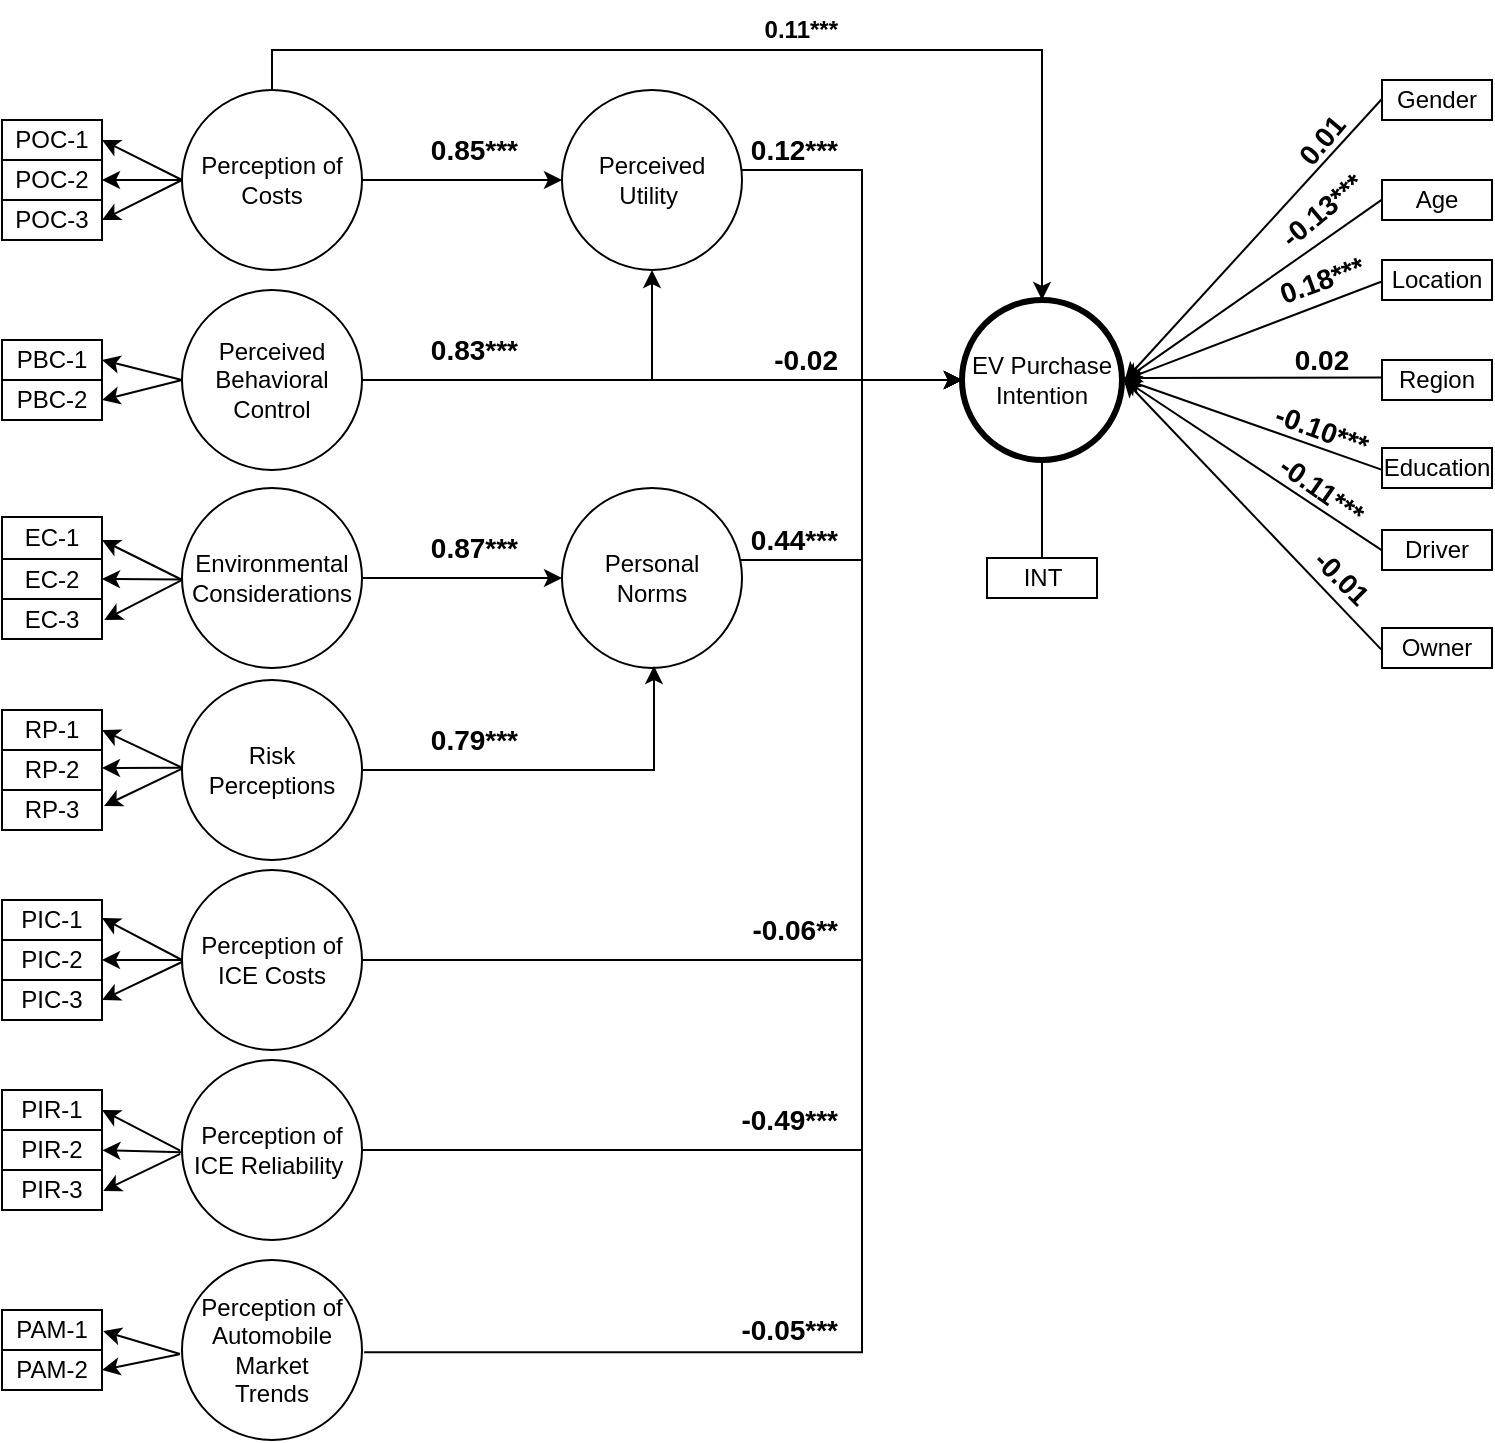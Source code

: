 <mxfile version="21.2.1" type="github" pages="2">
  <diagram name="Page-1" id="kJrWrPGSgi8lEbWL6mTn">
    <mxGraphModel dx="610" dy="342" grid="1" gridSize="10" guides="1" tooltips="1" connect="0" arrows="1" fold="1" page="1" pageScale="1" pageWidth="1169" pageHeight="827" math="0" shadow="0">
      <root>
        <mxCell id="0" />
        <mxCell id="1" parent="0" />
        <mxCell id="4Z4QWcQPId7kMESxNDQH-48" value="0.01" style="text;strokeColor=none;align=center;fillColor=none;html=1;verticalAlign=middle;whiteSpace=wrap;rounded=0;rotation=-50;fontSize=14;fontStyle=1" parent="1" vertex="1">
          <mxGeometry x="770" y="135" width="60" height="30" as="geometry" />
        </mxCell>
        <mxCell id="4Z4QWcQPId7kMESxNDQH-49" value="-0.13***" style="text;strokeColor=none;align=center;fillColor=none;html=1;verticalAlign=middle;whiteSpace=wrap;rounded=0;rotation=-40;fontSize=14;fontStyle=1" parent="1" vertex="1">
          <mxGeometry x="770" y="170" width="60" height="30" as="geometry" />
        </mxCell>
        <mxCell id="4Z4QWcQPId7kMESxNDQH-50" value="0.18***" style="text;strokeColor=none;align=center;fillColor=none;html=1;verticalAlign=middle;whiteSpace=wrap;rounded=0;rotation=-20;fontSize=14;fontStyle=1" parent="1" vertex="1">
          <mxGeometry x="770" y="205" width="60" height="30" as="geometry" />
        </mxCell>
        <mxCell id="4Z4QWcQPId7kMESxNDQH-52" value="-0.10***" style="text;strokeColor=none;align=center;fillColor=none;html=1;verticalAlign=middle;whiteSpace=wrap;rounded=0;rotation=20;fontSize=14;fontStyle=1" parent="1" vertex="1">
          <mxGeometry x="770" y="280" width="60" height="30" as="geometry" />
        </mxCell>
        <mxCell id="4Z4QWcQPId7kMESxNDQH-51" value="0.02" style="text;strokeColor=none;align=center;fillColor=none;html=1;verticalAlign=middle;whiteSpace=wrap;rounded=0;rotation=0;fontSize=14;fontStyle=1" parent="1" vertex="1">
          <mxGeometry x="770" y="245" width="60" height="30" as="geometry" />
        </mxCell>
        <mxCell id="4Z4QWcQPId7kMESxNDQH-2" value="0.11***" style="text;align=right;html=1;verticalAlign=middle;whiteSpace=wrap;rounded=0;shadow=0;fillColor=default;gradientColor=none;opacity=60;fontStyle=1" parent="1" vertex="1">
          <mxGeometry x="500" y="80" width="60" height="30" as="geometry" />
        </mxCell>
        <mxCell id="UyxpPyiTh_7J5SObI_an-33" style="edgeStyle=orthogonalEdgeStyle;rounded=0;orthogonalLoop=1;jettySize=auto;html=1;entryX=0;entryY=0.5;entryDx=0;entryDy=0;" parent="1" source="IYlS7my690wejQT6I9Gt-1" target="IYlS7my690wejQT6I9Gt-67" edge="1">
          <mxGeometry relative="1" as="geometry">
            <Array as="points">
              <mxPoint x="570" y="165" />
              <mxPoint x="570" y="270" />
            </Array>
          </mxGeometry>
        </mxCell>
        <mxCell id="IYlS7my690wejQT6I9Gt-1" value="Perceived Utility&amp;nbsp;" style="ellipse;whiteSpace=wrap;html=1;aspect=fixed;" parent="1" vertex="1">
          <mxGeometry x="420" y="125" width="90" height="90" as="geometry" />
        </mxCell>
        <mxCell id="IYlS7my690wejQT6I9Gt-89" style="edgeStyle=orthogonalEdgeStyle;rounded=0;orthogonalLoop=1;jettySize=auto;html=1;entryX=0;entryY=0.5;entryDx=0;entryDy=0;" parent="1" source="IYlS7my690wejQT6I9Gt-4" target="IYlS7my690wejQT6I9Gt-67" edge="1">
          <mxGeometry relative="1" as="geometry">
            <mxPoint x="570" y="260" as="targetPoint" />
            <Array as="points">
              <mxPoint x="570" y="360" />
              <mxPoint x="570" y="270" />
            </Array>
          </mxGeometry>
        </mxCell>
        <mxCell id="IYlS7my690wejQT6I9Gt-4" value="Personal &lt;br&gt;Norms" style="ellipse;whiteSpace=wrap;html=1;aspect=fixed;" parent="1" vertex="1">
          <mxGeometry x="420" y="324" width="90" height="90" as="geometry" />
        </mxCell>
        <mxCell id="UyxpPyiTh_7J5SObI_an-12" value="" style="edgeStyle=orthogonalEdgeStyle;rounded=0;orthogonalLoop=1;jettySize=auto;html=1;" parent="1" source="IYlS7my690wejQT6I9Gt-6" target="IYlS7my690wejQT6I9Gt-1" edge="1">
          <mxGeometry relative="1" as="geometry" />
        </mxCell>
        <mxCell id="fFxdtxSOvmqtfOTRgSrr-30" style="edgeStyle=orthogonalEdgeStyle;rounded=0;orthogonalLoop=1;jettySize=auto;html=1;exitX=0.5;exitY=0;exitDx=0;exitDy=0;" parent="1" source="IYlS7my690wejQT6I9Gt-6" target="IYlS7my690wejQT6I9Gt-67" edge="1">
          <mxGeometry relative="1" as="geometry" />
        </mxCell>
        <mxCell id="IYlS7my690wejQT6I9Gt-6" value="Perception of Costs" style="ellipse;whiteSpace=wrap;html=1;aspect=fixed;" parent="1" vertex="1">
          <mxGeometry x="230" y="125" width="90" height="90" as="geometry" />
        </mxCell>
        <mxCell id="IYlS7my690wejQT6I9Gt-29" value="PBC-1" style="rounded=0;whiteSpace=wrap;html=1;" parent="1" vertex="1">
          <mxGeometry x="140" y="250" width="50" height="20" as="geometry" />
        </mxCell>
        <mxCell id="IYlS7my690wejQT6I9Gt-33" value="PBC-2" style="rounded=0;whiteSpace=wrap;html=1;" parent="1" vertex="1">
          <mxGeometry x="140" y="270" width="50" height="20" as="geometry" />
        </mxCell>
        <mxCell id="IYlS7my690wejQT6I9Gt-67" value="EV Purchase Intention" style="ellipse;whiteSpace=wrap;html=1;aspect=fixed;strokeWidth=3;" parent="1" vertex="1">
          <mxGeometry x="620" y="230" width="80" height="80" as="geometry" />
        </mxCell>
        <mxCell id="UyxpPyiTh_7J5SObI_an-15" style="edgeStyle=orthogonalEdgeStyle;rounded=0;orthogonalLoop=1;jettySize=auto;html=1;" parent="1" source="IYlS7my690wejQT6I9Gt-5" target="IYlS7my690wejQT6I9Gt-1" edge="1">
          <mxGeometry relative="1" as="geometry" />
        </mxCell>
        <mxCell id="fFxdtxSOvmqtfOTRgSrr-28" style="edgeStyle=orthogonalEdgeStyle;rounded=0;orthogonalLoop=1;jettySize=auto;html=1;" parent="1" source="IYlS7my690wejQT6I9Gt-5" target="IYlS7my690wejQT6I9Gt-67" edge="1">
          <mxGeometry relative="1" as="geometry">
            <mxPoint x="330" y="240" as="sourcePoint" />
          </mxGeometry>
        </mxCell>
        <mxCell id="IYlS7my690wejQT6I9Gt-5" value="Perceived Behavioral Control" style="ellipse;whiteSpace=wrap;html=1;aspect=fixed;" parent="1" vertex="1">
          <mxGeometry x="230" y="225" width="90" height="90" as="geometry" />
        </mxCell>
        <mxCell id="UyxpPyiTh_7J5SObI_an-20" value="POC-1" style="rounded=0;whiteSpace=wrap;html=1;" parent="1" vertex="1">
          <mxGeometry x="140" y="140" width="50" height="20" as="geometry" />
        </mxCell>
        <mxCell id="UyxpPyiTh_7J5SObI_an-21" value="POC-2" style="rounded=0;whiteSpace=wrap;html=1;" parent="1" vertex="1">
          <mxGeometry x="140" y="160" width="50" height="20" as="geometry" />
        </mxCell>
        <mxCell id="UyxpPyiTh_7J5SObI_an-22" value="POC-3" style="rounded=0;whiteSpace=wrap;html=1;" parent="1" vertex="1">
          <mxGeometry x="140" y="180" width="50" height="20" as="geometry" />
        </mxCell>
        <mxCell id="UyxpPyiTh_7J5SObI_an-23" value="" style="endArrow=classic;html=1;rounded=0;exitX=0;exitY=0.5;exitDx=0;exitDy=0;entryX=1;entryY=0.5;entryDx=0;entryDy=0;" parent="1" source="IYlS7my690wejQT6I9Gt-6" target="UyxpPyiTh_7J5SObI_an-20" edge="1">
          <mxGeometry width="50" height="50" relative="1" as="geometry">
            <mxPoint x="580" y="255" as="sourcePoint" />
            <mxPoint x="630" y="205" as="targetPoint" />
          </mxGeometry>
        </mxCell>
        <mxCell id="UyxpPyiTh_7J5SObI_an-25" value="" style="endArrow=classic;html=1;rounded=0;entryX=1;entryY=0.5;entryDx=0;entryDy=0;exitX=0;exitY=0.5;exitDx=0;exitDy=0;" parent="1" source="IYlS7my690wejQT6I9Gt-6" target="UyxpPyiTh_7J5SObI_an-22" edge="1">
          <mxGeometry width="50" height="50" relative="1" as="geometry">
            <mxPoint x="210" y="125" as="sourcePoint" />
            <mxPoint x="170" y="95" as="targetPoint" />
          </mxGeometry>
        </mxCell>
        <mxCell id="UyxpPyiTh_7J5SObI_an-30" value="" style="endArrow=classic;html=1;rounded=0;exitX=0;exitY=0.5;exitDx=0;exitDy=0;entryX=1;entryY=0.5;entryDx=0;entryDy=0;" parent="1" source="IYlS7my690wejQT6I9Gt-5" target="IYlS7my690wejQT6I9Gt-33" edge="1">
          <mxGeometry width="50" height="50" relative="1" as="geometry">
            <mxPoint x="200" y="210" as="sourcePoint" />
            <mxPoint x="190" y="220" as="targetPoint" />
          </mxGeometry>
        </mxCell>
        <mxCell id="UyxpPyiTh_7J5SObI_an-62" value="" style="endArrow=classic;html=1;rounded=0;entryX=1;entryY=0.5;entryDx=0;entryDy=0;" parent="1" target="UyxpPyiTh_7J5SObI_an-21" edge="1">
          <mxGeometry width="50" height="50" relative="1" as="geometry">
            <mxPoint x="230" y="170" as="sourcePoint" />
            <mxPoint x="200" y="110" as="targetPoint" />
          </mxGeometry>
        </mxCell>
        <mxCell id="UyxpPyiTh_7J5SObI_an-66" value="" style="endArrow=classic;html=1;rounded=0;exitX=0.5;exitY=1;exitDx=0;exitDy=0;entryX=0.5;entryY=1;entryDx=0;entryDy=0;" parent="1" source="IYlS7my690wejQT6I9Gt-67" target="UyxpPyiTh_7J5SObI_an-69" edge="1">
          <mxGeometry width="50" height="50" relative="1" as="geometry">
            <mxPoint x="800" y="50" as="sourcePoint" />
            <mxPoint x="658" y="190" as="targetPoint" />
          </mxGeometry>
        </mxCell>
        <mxCell id="UyxpPyiTh_7J5SObI_an-69" value="INT" style="rounded=0;whiteSpace=wrap;html=1;" parent="1" vertex="1">
          <mxGeometry x="632.5" y="359" width="55" height="20" as="geometry" />
        </mxCell>
        <mxCell id="UyxpPyiTh_7J5SObI_an-71" value="" style="endArrow=classic;html=1;rounded=0;exitX=0;exitY=0.5;exitDx=0;exitDy=0;entryX=1;entryY=0.5;entryDx=0;entryDy=0;" parent="1" source="IYlS7my690wejQT6I9Gt-5" target="IYlS7my690wejQT6I9Gt-29" edge="1">
          <mxGeometry width="50" height="50" relative="1" as="geometry">
            <mxPoint x="240" y="230" as="sourcePoint" />
            <mxPoint x="190" y="200" as="targetPoint" />
          </mxGeometry>
        </mxCell>
        <mxCell id="fFxdtxSOvmqtfOTRgSrr-8" style="edgeStyle=orthogonalEdgeStyle;rounded=0;orthogonalLoop=1;jettySize=auto;html=1;entryX=0;entryY=0.5;entryDx=0;entryDy=0;" parent="1" source="fFxdtxSOvmqtfOTRgSrr-3" target="IYlS7my690wejQT6I9Gt-4" edge="1">
          <mxGeometry relative="1" as="geometry" />
        </mxCell>
        <mxCell id="fFxdtxSOvmqtfOTRgSrr-3" value="Environmental Considerations" style="ellipse;whiteSpace=wrap;html=1;aspect=fixed;" parent="1" vertex="1">
          <mxGeometry x="230" y="324" width="90" height="90" as="geometry" />
        </mxCell>
        <mxCell id="3aYb_1MQCvMzoAkba6OH-4" style="edgeStyle=orthogonalEdgeStyle;rounded=0;orthogonalLoop=1;jettySize=auto;html=1;entryX=0.511;entryY=0.989;entryDx=0;entryDy=0;entryPerimeter=0;" edge="1" parent="1" source="fFxdtxSOvmqtfOTRgSrr-5" target="IYlS7my690wejQT6I9Gt-4">
          <mxGeometry relative="1" as="geometry" />
        </mxCell>
        <mxCell id="fFxdtxSOvmqtfOTRgSrr-5" value="Risk Perceptions" style="ellipse;whiteSpace=wrap;html=1;aspect=fixed;" parent="1" vertex="1">
          <mxGeometry x="230" y="420" width="90" height="90" as="geometry" />
        </mxCell>
        <mxCell id="fFxdtxSOvmqtfOTRgSrr-9" value="EC-1" style="rounded=0;whiteSpace=wrap;html=1;" parent="1" vertex="1">
          <mxGeometry x="140" y="338.5" width="50" height="21" as="geometry" />
        </mxCell>
        <mxCell id="fFxdtxSOvmqtfOTRgSrr-10" value="EC-2" style="rounded=0;whiteSpace=wrap;html=1;" parent="1" vertex="1">
          <mxGeometry x="140" y="359.5" width="50" height="20" as="geometry" />
        </mxCell>
        <mxCell id="fFxdtxSOvmqtfOTRgSrr-11" value="" style="endArrow=classic;html=1;rounded=0;entryX=1;entryY=0.5;entryDx=0;entryDy=0;exitX=0.002;exitY=0.509;exitDx=0;exitDy=0;exitPerimeter=0;" parent="1" target="fFxdtxSOvmqtfOTRgSrr-10" edge="1" source="fFxdtxSOvmqtfOTRgSrr-3">
          <mxGeometry width="50" height="50" relative="1" as="geometry">
            <mxPoint x="230" y="369" as="sourcePoint" />
            <mxPoint x="190" y="320" as="targetPoint" />
            <Array as="points" />
          </mxGeometry>
        </mxCell>
        <mxCell id="fFxdtxSOvmqtfOTRgSrr-17" value="RP-1" style="rounded=0;whiteSpace=wrap;html=1;" parent="1" vertex="1">
          <mxGeometry x="140" y="435" width="50" height="20" as="geometry" />
        </mxCell>
        <mxCell id="fFxdtxSOvmqtfOTRgSrr-18" value="RP-2" style="rounded=0;whiteSpace=wrap;html=1;" parent="1" vertex="1">
          <mxGeometry x="140" y="455" width="50" height="20" as="geometry" />
        </mxCell>
        <mxCell id="fFxdtxSOvmqtfOTRgSrr-19" value="" style="endArrow=classic;html=1;rounded=0;exitX=-0.002;exitY=0.494;exitDx=0;exitDy=0;entryX=1.02;entryY=0.4;entryDx=0;entryDy=0;exitPerimeter=0;entryPerimeter=0;" parent="1" target="fFxdtxSOvmqtfOTRgSrr-81" edge="1" source="fFxdtxSOvmqtfOTRgSrr-5">
          <mxGeometry width="50" height="50" relative="1" as="geometry">
            <mxPoint x="230" y="435" as="sourcePoint" />
            <mxPoint x="190" y="435" as="targetPoint" />
          </mxGeometry>
        </mxCell>
        <mxCell id="fFxdtxSOvmqtfOTRgSrr-20" value="" style="endArrow=classic;html=1;rounded=0;exitX=-0.002;exitY=0.486;exitDx=0;exitDy=0;entryX=1;entryY=0.5;entryDx=0;entryDy=0;exitPerimeter=0;" parent="1" target="fFxdtxSOvmqtfOTRgSrr-17" edge="1" source="fFxdtxSOvmqtfOTRgSrr-5">
          <mxGeometry width="50" height="50" relative="1" as="geometry">
            <mxPoint x="230" y="435" as="sourcePoint" />
            <mxPoint x="190" y="415" as="targetPoint" />
          </mxGeometry>
        </mxCell>
        <mxCell id="fFxdtxSOvmqtfOTRgSrr-22" value="EC-3" style="rounded=0;whiteSpace=wrap;html=1;" parent="1" vertex="1">
          <mxGeometry x="140" y="379.5" width="50" height="20" as="geometry" />
        </mxCell>
        <mxCell id="fFxdtxSOvmqtfOTRgSrr-23" value="" style="endArrow=classic;html=1;rounded=0;entryX=1.023;entryY=0.524;entryDx=0;entryDy=0;exitX=-0.004;exitY=0.513;exitDx=0;exitDy=0;exitPerimeter=0;entryPerimeter=0;" parent="1" source="fFxdtxSOvmqtfOTRgSrr-3" target="fFxdtxSOvmqtfOTRgSrr-22" edge="1">
          <mxGeometry width="50" height="50" relative="1" as="geometry">
            <mxPoint x="220" y="380" as="sourcePoint" />
            <mxPoint x="200" y="340" as="targetPoint" />
          </mxGeometry>
        </mxCell>
        <mxCell id="fFxdtxSOvmqtfOTRgSrr-41" style="edgeStyle=orthogonalEdgeStyle;rounded=0;orthogonalLoop=1;jettySize=auto;html=1;entryX=0;entryY=0.5;entryDx=0;entryDy=0;exitX=0.512;exitY=-0.012;exitDx=0;exitDy=0;exitPerimeter=0;" parent="1" source="fFxdtxSOvmqtfOTRgSrr-32" target="IYlS7my690wejQT6I9Gt-67" edge="1">
          <mxGeometry relative="1" as="geometry">
            <Array as="points">
              <mxPoint x="570" y="756" />
              <mxPoint x="570" y="270" />
            </Array>
            <mxPoint x="320.99" y="752.99" as="sourcePoint" />
          </mxGeometry>
        </mxCell>
        <mxCell id="fFxdtxSOvmqtfOTRgSrr-37" style="edgeStyle=orthogonalEdgeStyle;rounded=0;orthogonalLoop=1;jettySize=auto;html=1;entryX=0;entryY=0.5;entryDx=0;entryDy=0;" parent="1" source="fFxdtxSOvmqtfOTRgSrr-33" target="IYlS7my690wejQT6I9Gt-67" edge="1">
          <mxGeometry relative="1" as="geometry">
            <mxPoint x="540" y="390" as="targetPoint" />
            <Array as="points">
              <mxPoint x="570" y="655" />
              <mxPoint x="570" y="270" />
            </Array>
          </mxGeometry>
        </mxCell>
        <mxCell id="fFxdtxSOvmqtfOTRgSrr-33" value="Perception of ICE Reliability&amp;nbsp;" style="ellipse;whiteSpace=wrap;html=1;aspect=fixed;" parent="1" vertex="1">
          <mxGeometry x="230" y="610" width="90" height="90" as="geometry" />
        </mxCell>
        <mxCell id="fFxdtxSOvmqtfOTRgSrr-34" value="Perception of ICE Costs" style="ellipse;whiteSpace=wrap;html=1;aspect=fixed;" parent="1" vertex="1">
          <mxGeometry x="230" y="515" width="90" height="90" as="geometry" />
        </mxCell>
        <mxCell id="fFxdtxSOvmqtfOTRgSrr-46" value="PIC-2" style="rounded=0;whiteSpace=wrap;html=1;" parent="1" vertex="1">
          <mxGeometry x="140" y="550" width="50" height="20" as="geometry" />
        </mxCell>
        <mxCell id="fFxdtxSOvmqtfOTRgSrr-47" value="PIC-1" style="rounded=0;whiteSpace=wrap;html=1;" parent="1" vertex="1">
          <mxGeometry x="140" y="530" width="50" height="20" as="geometry" />
        </mxCell>
        <mxCell id="fFxdtxSOvmqtfOTRgSrr-50" value="" style="endArrow=classic;html=1;rounded=0;exitX=0;exitY=0.5;exitDx=0;exitDy=0;" parent="1" source="fFxdtxSOvmqtfOTRgSrr-34" edge="1">
          <mxGeometry width="50" height="50" relative="1" as="geometry">
            <mxPoint x="250" y="455" as="sourcePoint" />
            <mxPoint x="190" y="560" as="targetPoint" />
            <Array as="points" />
          </mxGeometry>
        </mxCell>
        <mxCell id="fFxdtxSOvmqtfOTRgSrr-51" value="" style="endArrow=classic;html=1;rounded=0;exitX=0;exitY=0.5;exitDx=0;exitDy=0;entryX=1;entryY=0.45;entryDx=0;entryDy=0;entryPerimeter=0;" parent="1" source="fFxdtxSOvmqtfOTRgSrr-34" edge="1" target="fFxdtxSOvmqtfOTRgSrr-47">
          <mxGeometry width="50" height="50" relative="1" as="geometry">
            <mxPoint x="250" y="455" as="sourcePoint" />
            <mxPoint x="290" y="500" as="targetPoint" />
          </mxGeometry>
        </mxCell>
        <mxCell id="fFxdtxSOvmqtfOTRgSrr-61" value="PIC-3" style="rounded=0;whiteSpace=wrap;html=1;" parent="1" vertex="1">
          <mxGeometry x="140" y="570" width="50" height="20" as="geometry" />
        </mxCell>
        <mxCell id="fFxdtxSOvmqtfOTRgSrr-63" value="" style="endArrow=classic;html=1;rounded=0;entryX=1;entryY=0.5;entryDx=0;entryDy=0;exitX=0;exitY=0.511;exitDx=0;exitDy=0;exitPerimeter=0;" parent="1" target="fFxdtxSOvmqtfOTRgSrr-61" edge="1" source="fFxdtxSOvmqtfOTRgSrr-34">
          <mxGeometry width="50" height="50" relative="1" as="geometry">
            <mxPoint x="230" y="520" as="sourcePoint" />
            <mxPoint x="385" y="620" as="targetPoint" />
          </mxGeometry>
        </mxCell>
        <mxCell id="fFxdtxSOvmqtfOTRgSrr-64" value="PIR-2" style="rounded=0;whiteSpace=wrap;html=1;" parent="1" vertex="1">
          <mxGeometry x="140" y="645" width="50" height="20" as="geometry" />
        </mxCell>
        <mxCell id="fFxdtxSOvmqtfOTRgSrr-65" value="PIR-1" style="rounded=0;whiteSpace=wrap;html=1;" parent="1" vertex="1">
          <mxGeometry x="140" y="625" width="50" height="20" as="geometry" />
        </mxCell>
        <mxCell id="fFxdtxSOvmqtfOTRgSrr-66" value="PIR-3" style="rounded=0;whiteSpace=wrap;html=1;" parent="1" vertex="1">
          <mxGeometry x="140" y="665" width="50" height="20" as="geometry" />
        </mxCell>
        <mxCell id="fFxdtxSOvmqtfOTRgSrr-69" value="" style="endArrow=classic;html=1;rounded=0;exitX=-0.01;exitY=0.503;exitDx=0;exitDy=0;exitPerimeter=0;" parent="1" source="fFxdtxSOvmqtfOTRgSrr-33" edge="1">
          <mxGeometry width="50" height="50" relative="1" as="geometry">
            <mxPoint x="420" y="580" as="sourcePoint" />
            <mxPoint x="190" y="635" as="targetPoint" />
          </mxGeometry>
        </mxCell>
        <mxCell id="fFxdtxSOvmqtfOTRgSrr-72" value="PAM-2" style="rounded=0;whiteSpace=wrap;html=1;" parent="1" vertex="1">
          <mxGeometry x="140" y="755" width="50" height="20" as="geometry" />
        </mxCell>
        <mxCell id="fFxdtxSOvmqtfOTRgSrr-77" value="" style="endArrow=classic;html=1;rounded=0;exitX=0.556;exitY=1.011;exitDx=0;exitDy=0;entryX=1.012;entryY=0.529;entryDx=0;entryDy=0;entryPerimeter=0;exitPerimeter=0;" parent="1" target="fFxdtxSOvmqtfOTRgSrr-73" edge="1">
          <mxGeometry width="50" height="50" relative="1" as="geometry">
            <mxPoint x="229.01" y="757.04" as="sourcePoint" />
            <mxPoint x="720" y="488" as="targetPoint" />
          </mxGeometry>
        </mxCell>
        <mxCell id="fFxdtxSOvmqtfOTRgSrr-81" value="RP-3" style="rounded=0;whiteSpace=wrap;html=1;" parent="1" vertex="1">
          <mxGeometry x="140" y="475" width="50" height="20" as="geometry" />
        </mxCell>
        <mxCell id="4Z4QWcQPId7kMESxNDQH-1" value="0.12***" style="text;strokeColor=none;align=right;fillColor=none;html=1;verticalAlign=middle;whiteSpace=wrap;rounded=0;fontStyle=1;fontSize=14;" parent="1" vertex="1">
          <mxGeometry x="500" y="140" width="60" height="30" as="geometry" />
        </mxCell>
        <mxCell id="4Z4QWcQPId7kMESxNDQH-6" value="0.85***" style="text;strokeColor=none;align=right;fillColor=none;html=1;verticalAlign=middle;whiteSpace=wrap;rounded=0;fontStyle=1;fontSize=14;" parent="1" vertex="1">
          <mxGeometry x="340" y="140" width="60" height="30" as="geometry" />
        </mxCell>
        <mxCell id="4Z4QWcQPId7kMESxNDQH-7" value="-0.02" style="text;strokeColor=none;align=right;fillColor=none;html=1;verticalAlign=middle;whiteSpace=wrap;rounded=0;fontStyle=1;fontSize=14;" parent="1" vertex="1">
          <mxGeometry x="500" y="245" width="60" height="30" as="geometry" />
        </mxCell>
        <mxCell id="4Z4QWcQPId7kMESxNDQH-8" value="0.83***" style="text;strokeColor=none;align=right;fillColor=none;html=1;verticalAlign=middle;whiteSpace=wrap;rounded=0;fontStyle=1;fontSize=14;" parent="1" vertex="1">
          <mxGeometry x="340" y="240" width="60" height="30" as="geometry" />
        </mxCell>
        <mxCell id="4Z4QWcQPId7kMESxNDQH-10" value="0.87***" style="text;strokeColor=none;align=right;fillColor=none;html=1;verticalAlign=middle;whiteSpace=wrap;rounded=0;fontStyle=1;fontSize=14;" parent="1" vertex="1">
          <mxGeometry x="340" y="338.5" width="60" height="30" as="geometry" />
        </mxCell>
        <mxCell id="4Z4QWcQPId7kMESxNDQH-11" value="0.79***" style="text;strokeColor=none;align=right;fillColor=none;html=1;verticalAlign=middle;whiteSpace=wrap;rounded=0;fontStyle=1;fontSize=14;" parent="1" vertex="1">
          <mxGeometry x="340" y="435" width="60" height="30" as="geometry" />
        </mxCell>
        <mxCell id="4Z4QWcQPId7kMESxNDQH-12" value="0.44***" style="text;strokeColor=none;align=right;fillColor=none;html=1;verticalAlign=middle;whiteSpace=wrap;rounded=0;fontStyle=1;fontSize=14;" parent="1" vertex="1">
          <mxGeometry x="500" y="335" width="60" height="30" as="geometry" />
        </mxCell>
        <mxCell id="4Z4QWcQPId7kMESxNDQH-14" value="-0.49***" style="text;strokeColor=none;align=right;fillColor=none;html=1;verticalAlign=middle;whiteSpace=wrap;rounded=0;fontStyle=1;fontSize=14;" parent="1" vertex="1">
          <mxGeometry x="500" y="625" width="60" height="30" as="geometry" />
        </mxCell>
        <mxCell id="4Z4QWcQPId7kMESxNDQH-15" value="-0.05***" style="text;strokeColor=none;align=right;fillColor=none;html=1;verticalAlign=middle;whiteSpace=wrap;rounded=0;fontStyle=1;fontSize=14;" parent="1" vertex="1">
          <mxGeometry x="500" y="730" width="60" height="30" as="geometry" />
        </mxCell>
        <mxCell id="4Z4QWcQPId7kMESxNDQH-39" style="edgeStyle=none;rounded=0;orthogonalLoop=1;jettySize=auto;html=1;entryX=1.016;entryY=0.504;entryDx=0;entryDy=0;entryPerimeter=0;exitX=-0.001;exitY=0.475;exitDx=0;exitDy=0;exitPerimeter=0;" parent="1" source="4Z4QWcQPId7kMESxNDQH-22" target="IYlS7my690wejQT6I9Gt-67" edge="1">
          <mxGeometry relative="1" as="geometry" />
        </mxCell>
        <mxCell id="4Z4QWcQPId7kMESxNDQH-22" value="Gender" style="rounded=0;whiteSpace=wrap;html=1;" parent="1" vertex="1">
          <mxGeometry x="830" y="120" width="55" height="20" as="geometry" />
        </mxCell>
        <mxCell id="4Z4QWcQPId7kMESxNDQH-40" style="edgeStyle=none;rounded=0;orthogonalLoop=1;jettySize=auto;html=1;exitX=0.006;exitY=0.479;exitDx=0;exitDy=0;exitPerimeter=0;entryX=1.011;entryY=0.503;entryDx=0;entryDy=0;entryPerimeter=0;" parent="1" source="4Z4QWcQPId7kMESxNDQH-23" edge="1" target="IYlS7my690wejQT6I9Gt-67">
          <mxGeometry relative="1" as="geometry">
            <mxPoint x="740" y="280" as="targetPoint" />
          </mxGeometry>
        </mxCell>
        <mxCell id="4Z4QWcQPId7kMESxNDQH-23" value="Age" style="rounded=0;whiteSpace=wrap;html=1;" parent="1" vertex="1">
          <mxGeometry x="830" y="170" width="55" height="20" as="geometry" />
        </mxCell>
        <mxCell id="4Z4QWcQPId7kMESxNDQH-41" style="edgeStyle=none;rounded=0;orthogonalLoop=1;jettySize=auto;html=1;entryX=1.009;entryY=0.501;entryDx=0;entryDy=0;entryPerimeter=0;exitX=-0.008;exitY=0.544;exitDx=0;exitDy=0;exitPerimeter=0;" parent="1" source="4Z4QWcQPId7kMESxNDQH-24" edge="1" target="IYlS7my690wejQT6I9Gt-67">
          <mxGeometry relative="1" as="geometry">
            <mxPoint x="700" y="270" as="targetPoint" />
          </mxGeometry>
        </mxCell>
        <mxCell id="4Z4QWcQPId7kMESxNDQH-24" value="Location" style="rounded=0;whiteSpace=wrap;html=1;" parent="1" vertex="1">
          <mxGeometry x="830" y="210" width="55" height="20" as="geometry" />
        </mxCell>
        <mxCell id="4Z4QWcQPId7kMESxNDQH-25" value="Region" style="rounded=0;whiteSpace=wrap;html=1;" parent="1" vertex="1">
          <mxGeometry x="830" y="260" width="55" height="20" as="geometry" />
        </mxCell>
        <mxCell id="4Z4QWcQPId7kMESxNDQH-26" value="Education" style="rounded=0;whiteSpace=wrap;html=1;" parent="1" vertex="1">
          <mxGeometry x="830" y="304" width="55" height="20" as="geometry" />
        </mxCell>
        <mxCell id="4Z4QWcQPId7kMESxNDQH-27" value="Driver" style="rounded=0;whiteSpace=wrap;html=1;" parent="1" vertex="1">
          <mxGeometry x="830" y="345" width="55" height="20" as="geometry" />
        </mxCell>
        <mxCell id="4Z4QWcQPId7kMESxNDQH-28" value="Owner" style="rounded=0;whiteSpace=wrap;html=1;" parent="1" vertex="1">
          <mxGeometry x="830" y="394" width="55" height="20" as="geometry" />
        </mxCell>
        <mxCell id="4Z4QWcQPId7kMESxNDQH-53" value="-0.11***" style="text;strokeColor=none;align=center;fillColor=none;html=1;verticalAlign=middle;whiteSpace=wrap;rounded=0;rotation=35;fontSize=14;fontStyle=1" parent="1" vertex="1">
          <mxGeometry x="770" y="310" width="60" height="30" as="geometry" />
        </mxCell>
        <mxCell id="4Z4QWcQPId7kMESxNDQH-54" value="-0.01" style="text;strokeColor=none;align=center;fillColor=none;html=1;verticalAlign=middle;whiteSpace=wrap;rounded=0;rotation=45;fontSize=14;fontStyle=1" parent="1" vertex="1">
          <mxGeometry x="780" y="354" width="60" height="30" as="geometry" />
        </mxCell>
        <mxCell id="3aYb_1MQCvMzoAkba6OH-2" value="" style="endArrow=classic;html=1;rounded=0;exitX=0.524;exitY=1.014;exitDx=0;exitDy=0;exitPerimeter=0;" edge="1" parent="1" source="fFxdtxSOvmqtfOTRgSrr-32">
          <mxGeometry width="50" height="50" relative="1" as="geometry">
            <mxPoint x="229" y="760" as="sourcePoint" />
            <mxPoint x="190" y="765" as="targetPoint" />
          </mxGeometry>
        </mxCell>
        <mxCell id="fFxdtxSOvmqtfOTRgSrr-73" value="PAM-1" style="rounded=0;whiteSpace=wrap;html=1;" parent="1" vertex="1">
          <mxGeometry x="140" y="735" width="50" height="20" as="geometry" />
        </mxCell>
        <mxCell id="3aYb_1MQCvMzoAkba6OH-7" value="" style="edgeStyle=orthogonalEdgeStyle;rounded=0;orthogonalLoop=1;jettySize=auto;html=1;" edge="1" parent="1" source="fFxdtxSOvmqtfOTRgSrr-34">
          <mxGeometry relative="1" as="geometry">
            <mxPoint x="620" y="270" as="targetPoint" />
            <Array as="points">
              <mxPoint x="570" y="560" />
              <mxPoint x="570" y="270" />
            </Array>
            <mxPoint x="320" y="550" as="sourcePoint" />
          </mxGeometry>
        </mxCell>
        <mxCell id="4Z4QWcQPId7kMESxNDQH-13" value="-0.06**" style="text;strokeColor=none;align=right;fillColor=none;html=1;verticalAlign=middle;whiteSpace=wrap;rounded=0;fontStyle=1;fontSize=14;" parent="1" vertex="1">
          <mxGeometry x="500" y="530" width="60" height="30" as="geometry" />
        </mxCell>
        <mxCell id="w3oAXhgkn2lfSxqzr1Ep-2" style="edgeStyle=none;rounded=0;orthogonalLoop=1;jettySize=auto;html=1;entryX=1.006;entryY=0.488;entryDx=0;entryDy=0;entryPerimeter=0;exitX=0.005;exitY=0.438;exitDx=0;exitDy=0;exitPerimeter=0;" edge="1" parent="1" source="4Z4QWcQPId7kMESxNDQH-25" target="IYlS7my690wejQT6I9Gt-67">
          <mxGeometry relative="1" as="geometry">
            <mxPoint x="710" y="270" as="targetPoint" />
            <mxPoint x="810" y="269" as="sourcePoint" />
          </mxGeometry>
        </mxCell>
        <mxCell id="w3oAXhgkn2lfSxqzr1Ep-3" style="edgeStyle=none;rounded=0;orthogonalLoop=1;jettySize=auto;html=1;exitX=-0.005;exitY=0.54;exitDx=0;exitDy=0;exitPerimeter=0;entryX=1.007;entryY=0.492;entryDx=0;entryDy=0;entryPerimeter=0;" edge="1" parent="1" source="4Z4QWcQPId7kMESxNDQH-26" target="IYlS7my690wejQT6I9Gt-67">
          <mxGeometry relative="1" as="geometry">
            <mxPoint x="720" y="270" as="targetPoint" />
            <mxPoint x="820" y="340" as="sourcePoint" />
          </mxGeometry>
        </mxCell>
        <mxCell id="w3oAXhgkn2lfSxqzr1Ep-4" style="edgeStyle=none;rounded=0;orthogonalLoop=1;jettySize=auto;html=1;entryX=1.005;entryY=0.492;entryDx=0;entryDy=0;entryPerimeter=0;exitX=0;exitY=0.511;exitDx=0;exitDy=0;exitPerimeter=0;" edge="1" parent="1" source="4Z4QWcQPId7kMESxNDQH-27" target="IYlS7my690wejQT6I9Gt-67">
          <mxGeometry relative="1" as="geometry">
            <mxPoint x="710" y="270" as="targetPoint" />
            <mxPoint x="819" y="368" as="sourcePoint" />
          </mxGeometry>
        </mxCell>
        <mxCell id="w3oAXhgkn2lfSxqzr1Ep-5" style="edgeStyle=none;rounded=0;orthogonalLoop=1;jettySize=auto;html=1;entryX=1.009;entryY=0.494;entryDx=0;entryDy=0;entryPerimeter=0;exitX=-0.008;exitY=0.534;exitDx=0;exitDy=0;exitPerimeter=0;" edge="1" parent="1" source="4Z4QWcQPId7kMESxNDQH-28" target="IYlS7my690wejQT6I9Gt-67">
          <mxGeometry relative="1" as="geometry">
            <mxPoint x="680" y="390" as="targetPoint" />
            <mxPoint x="820" y="430" as="sourcePoint" />
          </mxGeometry>
        </mxCell>
        <mxCell id="fFxdtxSOvmqtfOTRgSrr-32" value="Perception of Automobile Market &lt;br&gt;Trends" style="ellipse;whiteSpace=wrap;html=1;aspect=fixed;direction=south;" parent="1" vertex="1">
          <mxGeometry x="230" y="710" width="90" height="90" as="geometry" />
        </mxCell>
        <mxCell id="w3oAXhgkn2lfSxqzr1Ep-8" value="" style="endArrow=classic;html=1;rounded=0;exitX=-0.002;exitY=0.512;exitDx=0;exitDy=0;exitPerimeter=0;entryX=1.004;entryY=0.506;entryDx=0;entryDy=0;entryPerimeter=0;" edge="1" parent="1" source="fFxdtxSOvmqtfOTRgSrr-33" target="fFxdtxSOvmqtfOTRgSrr-64">
          <mxGeometry width="50" height="50" relative="1" as="geometry">
            <mxPoint x="170" y="727" as="sourcePoint" />
            <mxPoint x="130" y="700" as="targetPoint" />
          </mxGeometry>
        </mxCell>
        <mxCell id="w3oAXhgkn2lfSxqzr1Ep-9" value="" style="endArrow=classic;html=1;rounded=0;exitX=-0.01;exitY=0.522;exitDx=0;exitDy=0;exitPerimeter=0;entryX=1.012;entryY=0.524;entryDx=0;entryDy=0;entryPerimeter=0;" edge="1" parent="1" source="fFxdtxSOvmqtfOTRgSrr-33" target="fFxdtxSOvmqtfOTRgSrr-66">
          <mxGeometry width="50" height="50" relative="1" as="geometry">
            <mxPoint x="239" y="666" as="sourcePoint" />
            <mxPoint x="199" y="659" as="targetPoint" />
          </mxGeometry>
        </mxCell>
        <mxCell id="lYgVV2aJ9P3OAKaIj1eV-3" value="" style="endArrow=classic;html=1;rounded=0;exitX=-0.004;exitY=0.488;exitDx=0;exitDy=0;exitPerimeter=0;" edge="1" parent="1" source="fFxdtxSOvmqtfOTRgSrr-5">
          <mxGeometry width="50" height="50" relative="1" as="geometry">
            <mxPoint x="240" y="570" as="sourcePoint" />
            <mxPoint x="190" y="464" as="targetPoint" />
            <Array as="points" />
          </mxGeometry>
        </mxCell>
        <mxCell id="lYgVV2aJ9P3OAKaIj1eV-4" value="" style="endArrow=classic;html=1;rounded=0;entryX=1;entryY=0.55;entryDx=0;entryDy=0;entryPerimeter=0;exitX=0.002;exitY=0.511;exitDx=0;exitDy=0;exitPerimeter=0;" edge="1" parent="1" source="fFxdtxSOvmqtfOTRgSrr-3" target="fFxdtxSOvmqtfOTRgSrr-9">
          <mxGeometry width="50" height="50" relative="1" as="geometry">
            <mxPoint x="240" y="379" as="sourcePoint" />
            <mxPoint x="200" y="404" as="targetPoint" />
          </mxGeometry>
        </mxCell>
      </root>
    </mxGraphModel>
  </diagram>
  <diagram name="Copy of Page-1" id="V0JVwcdUn-1ukwIHhBut">
    <mxGraphModel dx="1304" dy="731" grid="1" gridSize="10" guides="1" tooltips="1" connect="0" arrows="1" fold="1" page="1" pageScale="1" pageWidth="1169" pageHeight="827" math="0" shadow="0">
      <root>
        <mxCell id="9ZlYClMZQ8yBe7wbKxgT-0" />
        <mxCell id="9ZlYClMZQ8yBe7wbKxgT-1" parent="9ZlYClMZQ8yBe7wbKxgT-0" />
        <mxCell id="9ZlYClMZQ8yBe7wbKxgT-8" style="edgeStyle=orthogonalEdgeStyle;rounded=0;orthogonalLoop=1;jettySize=auto;html=1;entryX=0;entryY=0.5;entryDx=0;entryDy=0;" edge="1" parent="9ZlYClMZQ8yBe7wbKxgT-1" source="9ZlYClMZQ8yBe7wbKxgT-9" target="9ZlYClMZQ8yBe7wbKxgT-17">
          <mxGeometry relative="1" as="geometry">
            <Array as="points">
              <mxPoint x="570" y="165" />
              <mxPoint x="570" y="270" />
            </Array>
          </mxGeometry>
        </mxCell>
        <mxCell id="9ZlYClMZQ8yBe7wbKxgT-9" value="Perceived Utility&amp;nbsp;" style="ellipse;whiteSpace=wrap;html=1;aspect=fixed;" vertex="1" parent="9ZlYClMZQ8yBe7wbKxgT-1">
          <mxGeometry x="420" y="125" width="90" height="90" as="geometry" />
        </mxCell>
        <mxCell id="9ZlYClMZQ8yBe7wbKxgT-10" style="edgeStyle=orthogonalEdgeStyle;rounded=0;orthogonalLoop=1;jettySize=auto;html=1;entryX=0;entryY=0.5;entryDx=0;entryDy=0;" edge="1" parent="9ZlYClMZQ8yBe7wbKxgT-1" source="9ZlYClMZQ8yBe7wbKxgT-11" target="9ZlYClMZQ8yBe7wbKxgT-17">
          <mxGeometry relative="1" as="geometry">
            <mxPoint x="570" y="260" as="targetPoint" />
            <Array as="points">
              <mxPoint x="570" y="360" />
              <mxPoint x="570" y="270" />
            </Array>
          </mxGeometry>
        </mxCell>
        <mxCell id="9ZlYClMZQ8yBe7wbKxgT-11" value="Personal &lt;br&gt;Norms" style="ellipse;whiteSpace=wrap;html=1;aspect=fixed;" vertex="1" parent="9ZlYClMZQ8yBe7wbKxgT-1">
          <mxGeometry x="420" y="324" width="90" height="90" as="geometry" />
        </mxCell>
        <mxCell id="9ZlYClMZQ8yBe7wbKxgT-12" value="" style="edgeStyle=orthogonalEdgeStyle;rounded=0;orthogonalLoop=1;jettySize=auto;html=1;" edge="1" parent="9ZlYClMZQ8yBe7wbKxgT-1" source="9ZlYClMZQ8yBe7wbKxgT-14" target="9ZlYClMZQ8yBe7wbKxgT-9">
          <mxGeometry relative="1" as="geometry" />
        </mxCell>
        <mxCell id="9ZlYClMZQ8yBe7wbKxgT-13" style="edgeStyle=orthogonalEdgeStyle;rounded=0;orthogonalLoop=1;jettySize=auto;html=1;exitX=0.5;exitY=0;exitDx=0;exitDy=0;" edge="1" parent="9ZlYClMZQ8yBe7wbKxgT-1" source="9ZlYClMZQ8yBe7wbKxgT-14" target="9ZlYClMZQ8yBe7wbKxgT-17">
          <mxGeometry relative="1" as="geometry" />
        </mxCell>
        <mxCell id="9ZlYClMZQ8yBe7wbKxgT-14" value="Perception of Costs" style="ellipse;whiteSpace=wrap;html=1;aspect=fixed;" vertex="1" parent="9ZlYClMZQ8yBe7wbKxgT-1">
          <mxGeometry x="230" y="125" width="90" height="90" as="geometry" />
        </mxCell>
        <mxCell id="9ZlYClMZQ8yBe7wbKxgT-15" value="PBC-1" style="rounded=0;whiteSpace=wrap;html=1;" vertex="1" parent="9ZlYClMZQ8yBe7wbKxgT-1">
          <mxGeometry x="140" y="250" width="50" height="20" as="geometry" />
        </mxCell>
        <mxCell id="9ZlYClMZQ8yBe7wbKxgT-16" value="PBC-2" style="rounded=0;whiteSpace=wrap;html=1;" vertex="1" parent="9ZlYClMZQ8yBe7wbKxgT-1">
          <mxGeometry x="140" y="270" width="50" height="20" as="geometry" />
        </mxCell>
        <mxCell id="9ZlYClMZQ8yBe7wbKxgT-17" value="EV Purchase Intention" style="ellipse;whiteSpace=wrap;html=1;aspect=fixed;strokeWidth=3;" vertex="1" parent="9ZlYClMZQ8yBe7wbKxgT-1">
          <mxGeometry x="620" y="230" width="80" height="80" as="geometry" />
        </mxCell>
        <mxCell id="9ZlYClMZQ8yBe7wbKxgT-18" style="edgeStyle=orthogonalEdgeStyle;rounded=0;orthogonalLoop=1;jettySize=auto;html=1;" edge="1" parent="9ZlYClMZQ8yBe7wbKxgT-1" source="9ZlYClMZQ8yBe7wbKxgT-20" target="9ZlYClMZQ8yBe7wbKxgT-9">
          <mxGeometry relative="1" as="geometry" />
        </mxCell>
        <mxCell id="9ZlYClMZQ8yBe7wbKxgT-19" style="edgeStyle=orthogonalEdgeStyle;rounded=0;orthogonalLoop=1;jettySize=auto;html=1;" edge="1" parent="9ZlYClMZQ8yBe7wbKxgT-1" source="9ZlYClMZQ8yBe7wbKxgT-20" target="9ZlYClMZQ8yBe7wbKxgT-17">
          <mxGeometry relative="1" as="geometry">
            <mxPoint x="330" y="240" as="sourcePoint" />
          </mxGeometry>
        </mxCell>
        <mxCell id="9ZlYClMZQ8yBe7wbKxgT-20" value="Perceived Behavioral Control" style="ellipse;whiteSpace=wrap;html=1;aspect=fixed;" vertex="1" parent="9ZlYClMZQ8yBe7wbKxgT-1">
          <mxGeometry x="230" y="225" width="90" height="90" as="geometry" />
        </mxCell>
        <mxCell id="9ZlYClMZQ8yBe7wbKxgT-21" value="POC-1" style="rounded=0;whiteSpace=wrap;html=1;" vertex="1" parent="9ZlYClMZQ8yBe7wbKxgT-1">
          <mxGeometry x="140" y="140" width="50" height="20" as="geometry" />
        </mxCell>
        <mxCell id="9ZlYClMZQ8yBe7wbKxgT-22" value="POC-2" style="rounded=0;whiteSpace=wrap;html=1;" vertex="1" parent="9ZlYClMZQ8yBe7wbKxgT-1">
          <mxGeometry x="140" y="160" width="50" height="20" as="geometry" />
        </mxCell>
        <mxCell id="9ZlYClMZQ8yBe7wbKxgT-23" value="POC-3" style="rounded=0;whiteSpace=wrap;html=1;" vertex="1" parent="9ZlYClMZQ8yBe7wbKxgT-1">
          <mxGeometry x="140" y="180" width="50" height="20" as="geometry" />
        </mxCell>
        <mxCell id="9ZlYClMZQ8yBe7wbKxgT-24" value="" style="endArrow=classic;html=1;rounded=0;exitX=0;exitY=0.5;exitDx=0;exitDy=0;entryX=1;entryY=0.5;entryDx=0;entryDy=0;" edge="1" parent="9ZlYClMZQ8yBe7wbKxgT-1" source="9ZlYClMZQ8yBe7wbKxgT-14" target="9ZlYClMZQ8yBe7wbKxgT-21">
          <mxGeometry width="50" height="50" relative="1" as="geometry">
            <mxPoint x="580" y="255" as="sourcePoint" />
            <mxPoint x="630" y="205" as="targetPoint" />
          </mxGeometry>
        </mxCell>
        <mxCell id="9ZlYClMZQ8yBe7wbKxgT-25" value="" style="endArrow=classic;html=1;rounded=0;entryX=1;entryY=0.5;entryDx=0;entryDy=0;exitX=0;exitY=0.5;exitDx=0;exitDy=0;" edge="1" parent="9ZlYClMZQ8yBe7wbKxgT-1" source="9ZlYClMZQ8yBe7wbKxgT-14" target="9ZlYClMZQ8yBe7wbKxgT-23">
          <mxGeometry width="50" height="50" relative="1" as="geometry">
            <mxPoint x="210" y="125" as="sourcePoint" />
            <mxPoint x="170" y="95" as="targetPoint" />
          </mxGeometry>
        </mxCell>
        <mxCell id="9ZlYClMZQ8yBe7wbKxgT-26" value="" style="endArrow=classic;html=1;rounded=0;exitX=0;exitY=0.5;exitDx=0;exitDy=0;entryX=1;entryY=0.5;entryDx=0;entryDy=0;" edge="1" parent="9ZlYClMZQ8yBe7wbKxgT-1" source="9ZlYClMZQ8yBe7wbKxgT-20" target="9ZlYClMZQ8yBe7wbKxgT-16">
          <mxGeometry width="50" height="50" relative="1" as="geometry">
            <mxPoint x="200" y="210" as="sourcePoint" />
            <mxPoint x="190" y="220" as="targetPoint" />
          </mxGeometry>
        </mxCell>
        <mxCell id="9ZlYClMZQ8yBe7wbKxgT-27" value="" style="endArrow=classic;html=1;rounded=0;entryX=1;entryY=0.5;entryDx=0;entryDy=0;" edge="1" parent="9ZlYClMZQ8yBe7wbKxgT-1" target="9ZlYClMZQ8yBe7wbKxgT-22">
          <mxGeometry width="50" height="50" relative="1" as="geometry">
            <mxPoint x="230" y="170" as="sourcePoint" />
            <mxPoint x="200" y="110" as="targetPoint" />
          </mxGeometry>
        </mxCell>
        <mxCell id="9ZlYClMZQ8yBe7wbKxgT-30" value="" style="endArrow=classic;html=1;rounded=0;exitX=0;exitY=0.5;exitDx=0;exitDy=0;entryX=1;entryY=0.5;entryDx=0;entryDy=0;" edge="1" parent="9ZlYClMZQ8yBe7wbKxgT-1" source="9ZlYClMZQ8yBe7wbKxgT-20" target="9ZlYClMZQ8yBe7wbKxgT-15">
          <mxGeometry width="50" height="50" relative="1" as="geometry">
            <mxPoint x="240" y="230" as="sourcePoint" />
            <mxPoint x="190" y="200" as="targetPoint" />
          </mxGeometry>
        </mxCell>
        <mxCell id="9ZlYClMZQ8yBe7wbKxgT-31" style="edgeStyle=orthogonalEdgeStyle;rounded=0;orthogonalLoop=1;jettySize=auto;html=1;entryX=0;entryY=0.5;entryDx=0;entryDy=0;" edge="1" parent="9ZlYClMZQ8yBe7wbKxgT-1" source="9ZlYClMZQ8yBe7wbKxgT-32" target="9ZlYClMZQ8yBe7wbKxgT-11">
          <mxGeometry relative="1" as="geometry" />
        </mxCell>
        <mxCell id="9ZlYClMZQ8yBe7wbKxgT-32" value="Environmental Considerations" style="ellipse;whiteSpace=wrap;html=1;aspect=fixed;" vertex="1" parent="9ZlYClMZQ8yBe7wbKxgT-1">
          <mxGeometry x="230" y="324" width="90" height="90" as="geometry" />
        </mxCell>
        <mxCell id="9ZlYClMZQ8yBe7wbKxgT-33" style="edgeStyle=orthogonalEdgeStyle;rounded=0;orthogonalLoop=1;jettySize=auto;html=1;entryX=0.511;entryY=0.989;entryDx=0;entryDy=0;entryPerimeter=0;" edge="1" parent="9ZlYClMZQ8yBe7wbKxgT-1" source="9ZlYClMZQ8yBe7wbKxgT-34" target="9ZlYClMZQ8yBe7wbKxgT-11">
          <mxGeometry relative="1" as="geometry" />
        </mxCell>
        <mxCell id="9ZlYClMZQ8yBe7wbKxgT-34" value="Risk Perceptions&amp;nbsp;" style="ellipse;whiteSpace=wrap;html=1;aspect=fixed;" vertex="1" parent="9ZlYClMZQ8yBe7wbKxgT-1">
          <mxGeometry x="230" y="420" width="90" height="90" as="geometry" />
        </mxCell>
        <mxCell id="9ZlYClMZQ8yBe7wbKxgT-35" value="EC-1" style="rounded=0;whiteSpace=wrap;html=1;" vertex="1" parent="9ZlYClMZQ8yBe7wbKxgT-1">
          <mxGeometry x="140" y="338.5" width="50" height="21" as="geometry" />
        </mxCell>
        <mxCell id="9ZlYClMZQ8yBe7wbKxgT-36" value="EC-2" style="rounded=0;whiteSpace=wrap;html=1;" vertex="1" parent="9ZlYClMZQ8yBe7wbKxgT-1">
          <mxGeometry x="140" y="359.5" width="50" height="20" as="geometry" />
        </mxCell>
        <mxCell id="9ZlYClMZQ8yBe7wbKxgT-37" value="" style="endArrow=classic;html=1;rounded=0;entryX=1;entryY=0.5;entryDx=0;entryDy=0;exitX=0.002;exitY=0.509;exitDx=0;exitDy=0;exitPerimeter=0;" edge="1" parent="9ZlYClMZQ8yBe7wbKxgT-1" source="9ZlYClMZQ8yBe7wbKxgT-32" target="9ZlYClMZQ8yBe7wbKxgT-36">
          <mxGeometry width="50" height="50" relative="1" as="geometry">
            <mxPoint x="230" y="369" as="sourcePoint" />
            <mxPoint x="190" y="320" as="targetPoint" />
            <Array as="points" />
          </mxGeometry>
        </mxCell>
        <mxCell id="9ZlYClMZQ8yBe7wbKxgT-38" value="RP-1" style="rounded=0;whiteSpace=wrap;html=1;" vertex="1" parent="9ZlYClMZQ8yBe7wbKxgT-1">
          <mxGeometry x="140" y="435" width="50" height="20" as="geometry" />
        </mxCell>
        <mxCell id="9ZlYClMZQ8yBe7wbKxgT-39" value="RP-2" style="rounded=0;whiteSpace=wrap;html=1;" vertex="1" parent="9ZlYClMZQ8yBe7wbKxgT-1">
          <mxGeometry x="140" y="455" width="50" height="20" as="geometry" />
        </mxCell>
        <mxCell id="9ZlYClMZQ8yBe7wbKxgT-40" value="" style="endArrow=classic;html=1;rounded=0;exitX=-0.002;exitY=0.494;exitDx=0;exitDy=0;entryX=1.02;entryY=0.4;entryDx=0;entryDy=0;exitPerimeter=0;entryPerimeter=0;" edge="1" parent="9ZlYClMZQ8yBe7wbKxgT-1" source="9ZlYClMZQ8yBe7wbKxgT-34" target="9ZlYClMZQ8yBe7wbKxgT-60">
          <mxGeometry width="50" height="50" relative="1" as="geometry">
            <mxPoint x="230" y="435" as="sourcePoint" />
            <mxPoint x="190" y="435" as="targetPoint" />
          </mxGeometry>
        </mxCell>
        <mxCell id="9ZlYClMZQ8yBe7wbKxgT-41" value="" style="endArrow=classic;html=1;rounded=0;exitX=-0.002;exitY=0.486;exitDx=0;exitDy=0;entryX=1;entryY=0.5;entryDx=0;entryDy=0;exitPerimeter=0;" edge="1" parent="9ZlYClMZQ8yBe7wbKxgT-1" source="9ZlYClMZQ8yBe7wbKxgT-34" target="9ZlYClMZQ8yBe7wbKxgT-38">
          <mxGeometry width="50" height="50" relative="1" as="geometry">
            <mxPoint x="230" y="435" as="sourcePoint" />
            <mxPoint x="190" y="415" as="targetPoint" />
          </mxGeometry>
        </mxCell>
        <mxCell id="9ZlYClMZQ8yBe7wbKxgT-42" value="EC-3" style="rounded=0;whiteSpace=wrap;html=1;" vertex="1" parent="9ZlYClMZQ8yBe7wbKxgT-1">
          <mxGeometry x="140" y="379.5" width="50" height="20" as="geometry" />
        </mxCell>
        <mxCell id="9ZlYClMZQ8yBe7wbKxgT-43" value="" style="endArrow=classic;html=1;rounded=0;entryX=1.023;entryY=0.524;entryDx=0;entryDy=0;exitX=-0.004;exitY=0.513;exitDx=0;exitDy=0;exitPerimeter=0;entryPerimeter=0;" edge="1" parent="9ZlYClMZQ8yBe7wbKxgT-1" source="9ZlYClMZQ8yBe7wbKxgT-32" target="9ZlYClMZQ8yBe7wbKxgT-42">
          <mxGeometry width="50" height="50" relative="1" as="geometry">
            <mxPoint x="220" y="380" as="sourcePoint" />
            <mxPoint x="200" y="340" as="targetPoint" />
          </mxGeometry>
        </mxCell>
        <mxCell id="9ZlYClMZQ8yBe7wbKxgT-44" style="edgeStyle=orthogonalEdgeStyle;rounded=0;orthogonalLoop=1;jettySize=auto;html=1;entryX=0;entryY=0.5;entryDx=0;entryDy=0;exitX=0.512;exitY=-0.012;exitDx=0;exitDy=0;exitPerimeter=0;" edge="1" parent="9ZlYClMZQ8yBe7wbKxgT-1" source="9ZlYClMZQ8yBe7wbKxgT-90" target="9ZlYClMZQ8yBe7wbKxgT-17">
          <mxGeometry relative="1" as="geometry">
            <Array as="points">
              <mxPoint x="570" y="756" />
              <mxPoint x="570" y="270" />
            </Array>
            <mxPoint x="320.99" y="752.99" as="sourcePoint" />
          </mxGeometry>
        </mxCell>
        <mxCell id="9ZlYClMZQ8yBe7wbKxgT-45" style="edgeStyle=orthogonalEdgeStyle;rounded=0;orthogonalLoop=1;jettySize=auto;html=1;entryX=0;entryY=0.5;entryDx=0;entryDy=0;" edge="1" parent="9ZlYClMZQ8yBe7wbKxgT-1" source="9ZlYClMZQ8yBe7wbKxgT-46" target="9ZlYClMZQ8yBe7wbKxgT-17">
          <mxGeometry relative="1" as="geometry">
            <mxPoint x="540" y="390" as="targetPoint" />
            <Array as="points">
              <mxPoint x="570" y="655" />
              <mxPoint x="570" y="270" />
            </Array>
          </mxGeometry>
        </mxCell>
        <mxCell id="9ZlYClMZQ8yBe7wbKxgT-46" value="Perception of ICE Reliability&amp;nbsp;" style="ellipse;whiteSpace=wrap;html=1;aspect=fixed;" vertex="1" parent="9ZlYClMZQ8yBe7wbKxgT-1">
          <mxGeometry x="230" y="610" width="90" height="90" as="geometry" />
        </mxCell>
        <mxCell id="9ZlYClMZQ8yBe7wbKxgT-47" value="Perception of ICE Costs" style="ellipse;whiteSpace=wrap;html=1;aspect=fixed;" vertex="1" parent="9ZlYClMZQ8yBe7wbKxgT-1">
          <mxGeometry x="230" y="515" width="90" height="90" as="geometry" />
        </mxCell>
        <mxCell id="9ZlYClMZQ8yBe7wbKxgT-48" value="PIC-2" style="rounded=0;whiteSpace=wrap;html=1;" vertex="1" parent="9ZlYClMZQ8yBe7wbKxgT-1">
          <mxGeometry x="140" y="550" width="50" height="20" as="geometry" />
        </mxCell>
        <mxCell id="9ZlYClMZQ8yBe7wbKxgT-49" value="PIC-1" style="rounded=0;whiteSpace=wrap;html=1;" vertex="1" parent="9ZlYClMZQ8yBe7wbKxgT-1">
          <mxGeometry x="140" y="530" width="50" height="20" as="geometry" />
        </mxCell>
        <mxCell id="9ZlYClMZQ8yBe7wbKxgT-50" value="" style="endArrow=classic;html=1;rounded=0;exitX=0;exitY=0.5;exitDx=0;exitDy=0;" edge="1" parent="9ZlYClMZQ8yBe7wbKxgT-1" source="9ZlYClMZQ8yBe7wbKxgT-47">
          <mxGeometry width="50" height="50" relative="1" as="geometry">
            <mxPoint x="250" y="455" as="sourcePoint" />
            <mxPoint x="190" y="560" as="targetPoint" />
            <Array as="points" />
          </mxGeometry>
        </mxCell>
        <mxCell id="9ZlYClMZQ8yBe7wbKxgT-51" value="" style="endArrow=classic;html=1;rounded=0;exitX=0;exitY=0.5;exitDx=0;exitDy=0;entryX=1;entryY=0.45;entryDx=0;entryDy=0;entryPerimeter=0;" edge="1" parent="9ZlYClMZQ8yBe7wbKxgT-1" source="9ZlYClMZQ8yBe7wbKxgT-47" target="9ZlYClMZQ8yBe7wbKxgT-49">
          <mxGeometry width="50" height="50" relative="1" as="geometry">
            <mxPoint x="250" y="455" as="sourcePoint" />
            <mxPoint x="290" y="500" as="targetPoint" />
          </mxGeometry>
        </mxCell>
        <mxCell id="9ZlYClMZQ8yBe7wbKxgT-52" value="PIC-3" style="rounded=0;whiteSpace=wrap;html=1;" vertex="1" parent="9ZlYClMZQ8yBe7wbKxgT-1">
          <mxGeometry x="140" y="570" width="50" height="20" as="geometry" />
        </mxCell>
        <mxCell id="9ZlYClMZQ8yBe7wbKxgT-53" value="" style="endArrow=classic;html=1;rounded=0;entryX=1;entryY=0.5;entryDx=0;entryDy=0;exitX=0;exitY=0.511;exitDx=0;exitDy=0;exitPerimeter=0;" edge="1" parent="9ZlYClMZQ8yBe7wbKxgT-1" source="9ZlYClMZQ8yBe7wbKxgT-47" target="9ZlYClMZQ8yBe7wbKxgT-52">
          <mxGeometry width="50" height="50" relative="1" as="geometry">
            <mxPoint x="230" y="520" as="sourcePoint" />
            <mxPoint x="385" y="620" as="targetPoint" />
          </mxGeometry>
        </mxCell>
        <mxCell id="9ZlYClMZQ8yBe7wbKxgT-54" value="PIR-2" style="rounded=0;whiteSpace=wrap;html=1;" vertex="1" parent="9ZlYClMZQ8yBe7wbKxgT-1">
          <mxGeometry x="140" y="645" width="50" height="20" as="geometry" />
        </mxCell>
        <mxCell id="9ZlYClMZQ8yBe7wbKxgT-55" value="PIR-1" style="rounded=0;whiteSpace=wrap;html=1;" vertex="1" parent="9ZlYClMZQ8yBe7wbKxgT-1">
          <mxGeometry x="140" y="625" width="50" height="20" as="geometry" />
        </mxCell>
        <mxCell id="9ZlYClMZQ8yBe7wbKxgT-56" value="PIR-3" style="rounded=0;whiteSpace=wrap;html=1;" vertex="1" parent="9ZlYClMZQ8yBe7wbKxgT-1">
          <mxGeometry x="140" y="665" width="50" height="20" as="geometry" />
        </mxCell>
        <mxCell id="9ZlYClMZQ8yBe7wbKxgT-57" value="" style="endArrow=classic;html=1;rounded=0;exitX=-0.01;exitY=0.503;exitDx=0;exitDy=0;exitPerimeter=0;" edge="1" parent="9ZlYClMZQ8yBe7wbKxgT-1" source="9ZlYClMZQ8yBe7wbKxgT-46">
          <mxGeometry width="50" height="50" relative="1" as="geometry">
            <mxPoint x="420" y="580" as="sourcePoint" />
            <mxPoint x="190" y="635" as="targetPoint" />
          </mxGeometry>
        </mxCell>
        <mxCell id="9ZlYClMZQ8yBe7wbKxgT-58" value="PAM-2" style="rounded=0;whiteSpace=wrap;html=1;" vertex="1" parent="9ZlYClMZQ8yBe7wbKxgT-1">
          <mxGeometry x="140" y="755" width="50" height="20" as="geometry" />
        </mxCell>
        <mxCell id="9ZlYClMZQ8yBe7wbKxgT-59" value="" style="endArrow=classic;html=1;rounded=0;exitX=0.556;exitY=1.011;exitDx=0;exitDy=0;entryX=1.012;entryY=0.529;entryDx=0;entryDy=0;entryPerimeter=0;exitPerimeter=0;" edge="1" parent="9ZlYClMZQ8yBe7wbKxgT-1" target="9ZlYClMZQ8yBe7wbKxgT-83">
          <mxGeometry width="50" height="50" relative="1" as="geometry">
            <mxPoint x="229.01" y="757.04" as="sourcePoint" />
            <mxPoint x="720" y="488" as="targetPoint" />
          </mxGeometry>
        </mxCell>
        <mxCell id="9ZlYClMZQ8yBe7wbKxgT-60" value="RP-3" style="rounded=0;whiteSpace=wrap;html=1;" vertex="1" parent="9ZlYClMZQ8yBe7wbKxgT-1">
          <mxGeometry x="140" y="475" width="50" height="20" as="geometry" />
        </mxCell>
        <mxCell id="9ZlYClMZQ8yBe7wbKxgT-82" value="" style="endArrow=classic;html=1;rounded=0;exitX=0.524;exitY=1.014;exitDx=0;exitDy=0;exitPerimeter=0;" edge="1" parent="9ZlYClMZQ8yBe7wbKxgT-1" source="9ZlYClMZQ8yBe7wbKxgT-90">
          <mxGeometry width="50" height="50" relative="1" as="geometry">
            <mxPoint x="229" y="760" as="sourcePoint" />
            <mxPoint x="190" y="765" as="targetPoint" />
          </mxGeometry>
        </mxCell>
        <mxCell id="9ZlYClMZQ8yBe7wbKxgT-83" value="PAM-1" style="rounded=0;whiteSpace=wrap;html=1;" vertex="1" parent="9ZlYClMZQ8yBe7wbKxgT-1">
          <mxGeometry x="140" y="735" width="50" height="20" as="geometry" />
        </mxCell>
        <mxCell id="9ZlYClMZQ8yBe7wbKxgT-84" value="" style="edgeStyle=orthogonalEdgeStyle;rounded=0;orthogonalLoop=1;jettySize=auto;html=1;" edge="1" parent="9ZlYClMZQ8yBe7wbKxgT-1" source="9ZlYClMZQ8yBe7wbKxgT-47">
          <mxGeometry relative="1" as="geometry">
            <mxPoint x="620" y="270" as="targetPoint" />
            <Array as="points">
              <mxPoint x="570" y="560" />
              <mxPoint x="570" y="270" />
            </Array>
            <mxPoint x="320" y="550" as="sourcePoint" />
          </mxGeometry>
        </mxCell>
        <mxCell id="9ZlYClMZQ8yBe7wbKxgT-90" value="Perception of Automobile Market &lt;br&gt;Trends" style="ellipse;whiteSpace=wrap;html=1;aspect=fixed;direction=south;" vertex="1" parent="9ZlYClMZQ8yBe7wbKxgT-1">
          <mxGeometry x="230" y="710" width="90" height="90" as="geometry" />
        </mxCell>
        <mxCell id="9ZlYClMZQ8yBe7wbKxgT-91" value="" style="endArrow=classic;html=1;rounded=0;exitX=-0.002;exitY=0.512;exitDx=0;exitDy=0;exitPerimeter=0;entryX=1.004;entryY=0.506;entryDx=0;entryDy=0;entryPerimeter=0;" edge="1" parent="9ZlYClMZQ8yBe7wbKxgT-1" source="9ZlYClMZQ8yBe7wbKxgT-46" target="9ZlYClMZQ8yBe7wbKxgT-54">
          <mxGeometry width="50" height="50" relative="1" as="geometry">
            <mxPoint x="170" y="727" as="sourcePoint" />
            <mxPoint x="130" y="700" as="targetPoint" />
          </mxGeometry>
        </mxCell>
        <mxCell id="9ZlYClMZQ8yBe7wbKxgT-92" value="" style="endArrow=classic;html=1;rounded=0;exitX=-0.01;exitY=0.522;exitDx=0;exitDy=0;exitPerimeter=0;entryX=1.012;entryY=0.524;entryDx=0;entryDy=0;entryPerimeter=0;" edge="1" parent="9ZlYClMZQ8yBe7wbKxgT-1" source="9ZlYClMZQ8yBe7wbKxgT-46" target="9ZlYClMZQ8yBe7wbKxgT-56">
          <mxGeometry width="50" height="50" relative="1" as="geometry">
            <mxPoint x="239" y="666" as="sourcePoint" />
            <mxPoint x="199" y="659" as="targetPoint" />
          </mxGeometry>
        </mxCell>
        <mxCell id="9ZlYClMZQ8yBe7wbKxgT-93" value="" style="endArrow=classic;html=1;rounded=0;exitX=-0.004;exitY=0.488;exitDx=0;exitDy=0;exitPerimeter=0;" edge="1" parent="9ZlYClMZQ8yBe7wbKxgT-1" source="9ZlYClMZQ8yBe7wbKxgT-34">
          <mxGeometry width="50" height="50" relative="1" as="geometry">
            <mxPoint x="240" y="570" as="sourcePoint" />
            <mxPoint x="190" y="464" as="targetPoint" />
            <Array as="points" />
          </mxGeometry>
        </mxCell>
        <mxCell id="9ZlYClMZQ8yBe7wbKxgT-94" value="" style="endArrow=classic;html=1;rounded=0;entryX=1;entryY=0.55;entryDx=0;entryDy=0;entryPerimeter=0;exitX=0.002;exitY=0.511;exitDx=0;exitDy=0;exitPerimeter=0;" edge="1" parent="9ZlYClMZQ8yBe7wbKxgT-1" source="9ZlYClMZQ8yBe7wbKxgT-32" target="9ZlYClMZQ8yBe7wbKxgT-35">
          <mxGeometry width="50" height="50" relative="1" as="geometry">
            <mxPoint x="240" y="379" as="sourcePoint" />
            <mxPoint x="200" y="404" as="targetPoint" />
          </mxGeometry>
        </mxCell>
        <mxCell id="t6mNhy_cSAT_ZuEOXdew-0" value="" style="ellipse;whiteSpace=wrap;html=1;dashed=1;dashPattern=8 8;fillColor=none;" vertex="1" parent="9ZlYClMZQ8yBe7wbKxgT-1">
          <mxGeometry x="880" y="202.5" width="150" height="277.5" as="geometry" />
        </mxCell>
        <mxCell id="t6mNhy_cSAT_ZuEOXdew-1" value="" style="whiteSpace=wrap;html=1;fillColor=none;dashed=1;dashPattern=8 8;" vertex="1" parent="9ZlYClMZQ8yBe7wbKxgT-1">
          <mxGeometry x="840" y="180" width="240" height="410" as="geometry" />
        </mxCell>
        <mxCell id="t6mNhy_cSAT_ZuEOXdew-2" value="" style="edgeStyle=orthogonalEdgeStyle;rounded=0;orthogonalLoop=1;jettySize=auto;html=1;" edge="1" parent="9ZlYClMZQ8yBe7wbKxgT-1" target="t6mNhy_cSAT_ZuEOXdew-4">
          <mxGeometry relative="1" as="geometry">
            <mxPoint x="700" y="270" as="sourcePoint" />
            <Array as="points">
              <mxPoint x="720" y="270" />
              <mxPoint x="720" y="270" />
            </Array>
          </mxGeometry>
        </mxCell>
        <mxCell id="t6mNhy_cSAT_ZuEOXdew-3" value="" style="edgeStyle=orthogonalEdgeStyle;rounded=0;orthogonalLoop=1;jettySize=auto;html=1;" edge="1" parent="9ZlYClMZQ8yBe7wbKxgT-1" source="t6mNhy_cSAT_ZuEOXdew-4" target="t6mNhy_cSAT_ZuEOXdew-7">
          <mxGeometry relative="1" as="geometry" />
        </mxCell>
        <mxCell id="t6mNhy_cSAT_ZuEOXdew-4" value="EV Purchase Behavior" style="ellipse;whiteSpace=wrap;html=1;aspect=fixed;" vertex="1" parent="9ZlYClMZQ8yBe7wbKxgT-1">
          <mxGeometry x="750" y="230" width="80" height="80" as="geometry" />
        </mxCell>
        <mxCell id="t6mNhy_cSAT_ZuEOXdew-5" value="&lt;b&gt;&lt;i&gt;Future Work&lt;/i&gt;&lt;/b&gt;" style="text;strokeColor=none;align=center;fillColor=none;html=1;verticalAlign=middle;whiteSpace=wrap;rounded=0;" vertex="1" parent="9ZlYClMZQ8yBe7wbKxgT-1">
          <mxGeometry x="810" y="180" width="150" height="30" as="geometry" />
        </mxCell>
        <mxCell id="t6mNhy_cSAT_ZuEOXdew-6" value="" style="edgeStyle=orthogonalEdgeStyle;rounded=0;orthogonalLoop=1;jettySize=auto;html=1;" edge="1" parent="9ZlYClMZQ8yBe7wbKxgT-1" source="t6mNhy_cSAT_ZuEOXdew-7" target="t6mNhy_cSAT_ZuEOXdew-9">
          <mxGeometry relative="1" as="geometry" />
        </mxCell>
        <mxCell id="t6mNhy_cSAT_ZuEOXdew-7" value="Perception of EVs" style="ellipse;whiteSpace=wrap;html=1;aspect=fixed;" vertex="1" parent="9ZlYClMZQ8yBe7wbKxgT-1">
          <mxGeometry x="910" y="230" width="80" height="80" as="geometry" />
        </mxCell>
        <mxCell id="t6mNhy_cSAT_ZuEOXdew-8" value="" style="edgeStyle=orthogonalEdgeStyle;rounded=0;orthogonalLoop=1;jettySize=auto;html=1;" edge="1" parent="9ZlYClMZQ8yBe7wbKxgT-1" source="t6mNhy_cSAT_ZuEOXdew-9" target="t6mNhy_cSAT_ZuEOXdew-10">
          <mxGeometry relative="1" as="geometry" />
        </mxCell>
        <mxCell id="t6mNhy_cSAT_ZuEOXdew-9" value="EV Re-purchase Intention" style="ellipse;whiteSpace=wrap;html=1;aspect=fixed;" vertex="1" parent="9ZlYClMZQ8yBe7wbKxgT-1">
          <mxGeometry x="910" y="360" width="80" height="80" as="geometry" />
        </mxCell>
        <mxCell id="t6mNhy_cSAT_ZuEOXdew-10" value="Actual Usage of EVs" style="ellipse;whiteSpace=wrap;html=1;aspect=fixed;" vertex="1" parent="9ZlYClMZQ8yBe7wbKxgT-1">
          <mxGeometry x="910" y="500" width="80" height="80" as="geometry" />
        </mxCell>
        <mxCell id="t6mNhy_cSAT_ZuEOXdew-11" value="&lt;b&gt;&lt;i&gt;Feedback Into Model&lt;/i&gt;&lt;/b&gt;" style="text;strokeColor=none;align=center;fillColor=none;html=1;verticalAlign=middle;whiteSpace=wrap;rounded=0;rotation=-90;" vertex="1" parent="9ZlYClMZQ8yBe7wbKxgT-1">
          <mxGeometry x="790" y="350" width="150" height="20" as="geometry" />
        </mxCell>
      </root>
    </mxGraphModel>
  </diagram>
</mxfile>
